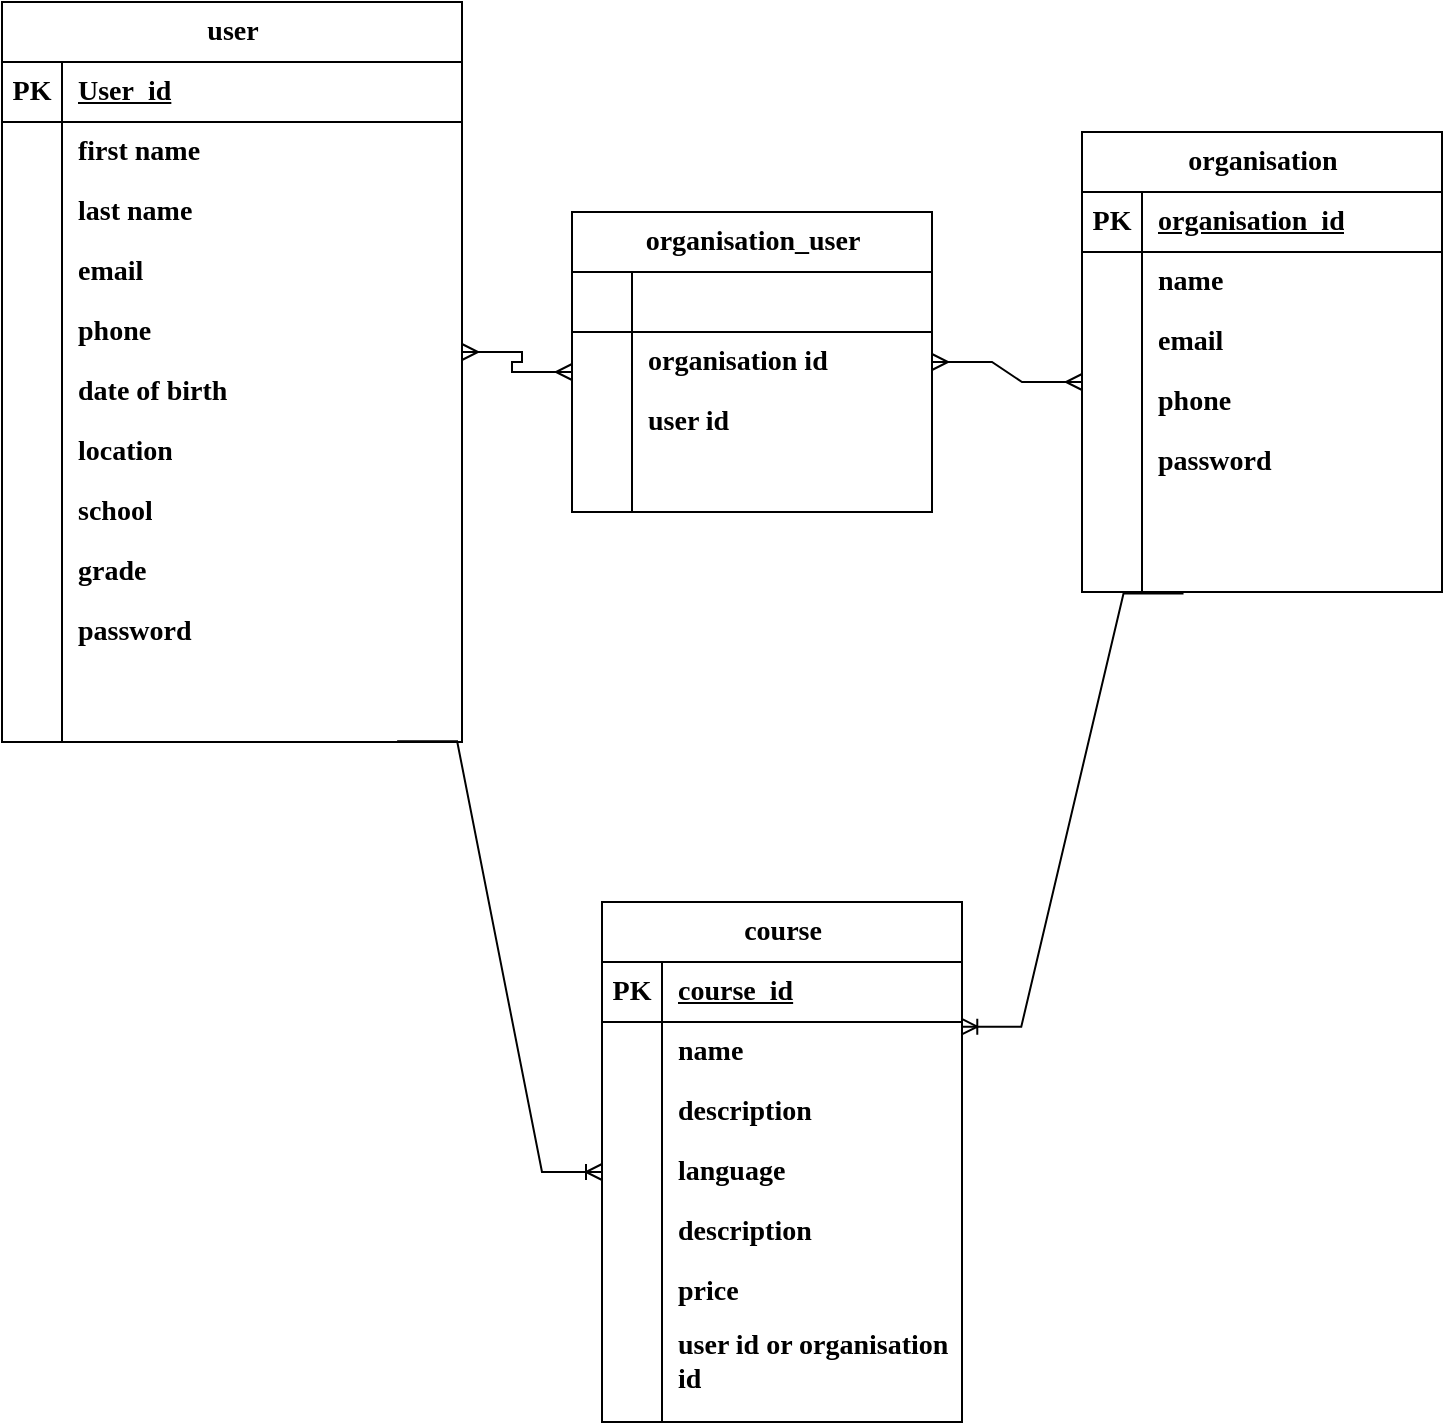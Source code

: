 <mxfile version="24.1.0" type="device">
  <diagram id="R2lEEEUBdFMjLlhIrx00" name="Page-1">
    <mxGraphModel dx="1345" dy="818" grid="1" gridSize="10" guides="1" tooltips="1" connect="1" arrows="1" fold="1" page="1" pageScale="1" pageWidth="850" pageHeight="1100" math="0" shadow="0" extFonts="Permanent Marker^https://fonts.googleapis.com/css?family=Permanent+Marker">
      <root>
        <mxCell id="0" />
        <mxCell id="1" parent="0" />
        <mxCell id="Fb-shbF1qvet5zBBJjRl-1" value="user" style="shape=table;startSize=30;container=1;collapsible=1;childLayout=tableLayout;fixedRows=1;rowLines=0;fontStyle=1;align=center;resizeLast=1;html=1;fontFamily=Tahoma;fontSize=14;" vertex="1" parent="1">
          <mxGeometry x="50" y="60" width="230" height="370" as="geometry" />
        </mxCell>
        <mxCell id="Fb-shbF1qvet5zBBJjRl-2" value="" style="shape=tableRow;horizontal=0;startSize=0;swimlaneHead=0;swimlaneBody=0;fillColor=none;collapsible=0;dropTarget=0;points=[[0,0.5],[1,0.5]];portConstraint=eastwest;top=0;left=0;right=0;bottom=1;fontStyle=1;fontFamily=Tahoma;fontSize=14;" vertex="1" parent="Fb-shbF1qvet5zBBJjRl-1">
          <mxGeometry y="30" width="230" height="30" as="geometry" />
        </mxCell>
        <mxCell id="Fb-shbF1qvet5zBBJjRl-3" value="PK" style="shape=partialRectangle;connectable=0;fillColor=none;top=0;left=0;bottom=0;right=0;fontStyle=1;overflow=hidden;whiteSpace=wrap;html=1;fontFamily=Tahoma;fontSize=14;" vertex="1" parent="Fb-shbF1qvet5zBBJjRl-2">
          <mxGeometry width="30" height="30" as="geometry">
            <mxRectangle width="30" height="30" as="alternateBounds" />
          </mxGeometry>
        </mxCell>
        <mxCell id="Fb-shbF1qvet5zBBJjRl-4" value="User_id" style="shape=partialRectangle;connectable=0;fillColor=none;top=0;left=0;bottom=0;right=0;align=left;spacingLeft=6;fontStyle=5;overflow=hidden;whiteSpace=wrap;html=1;fontFamily=Tahoma;fontSize=14;" vertex="1" parent="Fb-shbF1qvet5zBBJjRl-2">
          <mxGeometry x="30" width="200" height="30" as="geometry">
            <mxRectangle width="200" height="30" as="alternateBounds" />
          </mxGeometry>
        </mxCell>
        <mxCell id="Fb-shbF1qvet5zBBJjRl-5" value="" style="shape=tableRow;horizontal=0;startSize=0;swimlaneHead=0;swimlaneBody=0;fillColor=none;collapsible=0;dropTarget=0;points=[[0,0.5],[1,0.5]];portConstraint=eastwest;top=0;left=0;right=0;bottom=0;fontStyle=1;fontFamily=Tahoma;fontSize=14;" vertex="1" parent="Fb-shbF1qvet5zBBJjRl-1">
          <mxGeometry y="60" width="230" height="30" as="geometry" />
        </mxCell>
        <mxCell id="Fb-shbF1qvet5zBBJjRl-6" value="" style="shape=partialRectangle;connectable=0;fillColor=none;top=0;left=0;bottom=0;right=0;editable=1;overflow=hidden;whiteSpace=wrap;html=1;fontStyle=1;fontFamily=Tahoma;fontSize=14;" vertex="1" parent="Fb-shbF1qvet5zBBJjRl-5">
          <mxGeometry width="30" height="30" as="geometry">
            <mxRectangle width="30" height="30" as="alternateBounds" />
          </mxGeometry>
        </mxCell>
        <mxCell id="Fb-shbF1qvet5zBBJjRl-7" value="first name" style="shape=partialRectangle;connectable=0;fillColor=none;top=0;left=0;bottom=0;right=0;align=left;spacingLeft=6;overflow=hidden;whiteSpace=wrap;html=1;fontStyle=1;fontFamily=Tahoma;fontSize=14;" vertex="1" parent="Fb-shbF1qvet5zBBJjRl-5">
          <mxGeometry x="30" width="200" height="30" as="geometry">
            <mxRectangle width="200" height="30" as="alternateBounds" />
          </mxGeometry>
        </mxCell>
        <mxCell id="Fb-shbF1qvet5zBBJjRl-8" value="" style="shape=tableRow;horizontal=0;startSize=0;swimlaneHead=0;swimlaneBody=0;fillColor=none;collapsible=0;dropTarget=0;points=[[0,0.5],[1,0.5]];portConstraint=eastwest;top=0;left=0;right=0;bottom=0;fontStyle=1;fontFamily=Tahoma;fontSize=14;" vertex="1" parent="Fb-shbF1qvet5zBBJjRl-1">
          <mxGeometry y="90" width="230" height="30" as="geometry" />
        </mxCell>
        <mxCell id="Fb-shbF1qvet5zBBJjRl-9" value="" style="shape=partialRectangle;connectable=0;fillColor=none;top=0;left=0;bottom=0;right=0;editable=1;overflow=hidden;whiteSpace=wrap;html=1;fontStyle=1;fontFamily=Tahoma;fontSize=14;" vertex="1" parent="Fb-shbF1qvet5zBBJjRl-8">
          <mxGeometry width="30" height="30" as="geometry">
            <mxRectangle width="30" height="30" as="alternateBounds" />
          </mxGeometry>
        </mxCell>
        <mxCell id="Fb-shbF1qvet5zBBJjRl-10" value="last name" style="shape=partialRectangle;connectable=0;fillColor=none;top=0;left=0;bottom=0;right=0;align=left;spacingLeft=6;overflow=hidden;whiteSpace=wrap;html=1;fontStyle=1;fontFamily=Tahoma;fontSize=14;" vertex="1" parent="Fb-shbF1qvet5zBBJjRl-8">
          <mxGeometry x="30" width="200" height="30" as="geometry">
            <mxRectangle width="200" height="30" as="alternateBounds" />
          </mxGeometry>
        </mxCell>
        <mxCell id="Fb-shbF1qvet5zBBJjRl-11" value="" style="shape=tableRow;horizontal=0;startSize=0;swimlaneHead=0;swimlaneBody=0;fillColor=none;collapsible=0;dropTarget=0;points=[[0,0.5],[1,0.5]];portConstraint=eastwest;top=0;left=0;right=0;bottom=0;fontStyle=1;fontFamily=Tahoma;fontSize=14;" vertex="1" parent="Fb-shbF1qvet5zBBJjRl-1">
          <mxGeometry y="120" width="230" height="30" as="geometry" />
        </mxCell>
        <mxCell id="Fb-shbF1qvet5zBBJjRl-12" value="" style="shape=partialRectangle;connectable=0;fillColor=none;top=0;left=0;bottom=0;right=0;editable=1;overflow=hidden;whiteSpace=wrap;html=1;fontStyle=1;fontFamily=Tahoma;fontSize=14;" vertex="1" parent="Fb-shbF1qvet5zBBJjRl-11">
          <mxGeometry width="30" height="30" as="geometry">
            <mxRectangle width="30" height="30" as="alternateBounds" />
          </mxGeometry>
        </mxCell>
        <mxCell id="Fb-shbF1qvet5zBBJjRl-13" value="email" style="shape=partialRectangle;connectable=0;fillColor=none;top=0;left=0;bottom=0;right=0;align=left;spacingLeft=6;overflow=hidden;whiteSpace=wrap;html=1;fontStyle=1;fontFamily=Tahoma;fontSize=14;" vertex="1" parent="Fb-shbF1qvet5zBBJjRl-11">
          <mxGeometry x="30" width="200" height="30" as="geometry">
            <mxRectangle width="200" height="30" as="alternateBounds" />
          </mxGeometry>
        </mxCell>
        <mxCell id="Fb-shbF1qvet5zBBJjRl-14" value="" style="shape=tableRow;horizontal=0;startSize=0;swimlaneHead=0;swimlaneBody=0;fillColor=none;collapsible=0;dropTarget=0;points=[[0,0.5],[1,0.5]];portConstraint=eastwest;top=0;left=0;right=0;bottom=0;fontStyle=1;fontFamily=Tahoma;fontSize=14;" vertex="1" parent="Fb-shbF1qvet5zBBJjRl-1">
          <mxGeometry y="150" width="230" height="30" as="geometry" />
        </mxCell>
        <mxCell id="Fb-shbF1qvet5zBBJjRl-15" value="" style="shape=partialRectangle;connectable=0;fillColor=none;top=0;left=0;bottom=0;right=0;editable=1;overflow=hidden;whiteSpace=wrap;html=1;fontStyle=1;fontFamily=Tahoma;fontSize=14;" vertex="1" parent="Fb-shbF1qvet5zBBJjRl-14">
          <mxGeometry width="30" height="30" as="geometry">
            <mxRectangle width="30" height="30" as="alternateBounds" />
          </mxGeometry>
        </mxCell>
        <mxCell id="Fb-shbF1qvet5zBBJjRl-16" value="phone" style="shape=partialRectangle;connectable=0;fillColor=none;top=0;left=0;bottom=0;right=0;align=left;spacingLeft=6;overflow=hidden;whiteSpace=wrap;html=1;fontStyle=1;fontFamily=Tahoma;fontSize=14;" vertex="1" parent="Fb-shbF1qvet5zBBJjRl-14">
          <mxGeometry x="30" width="200" height="30" as="geometry">
            <mxRectangle width="200" height="30" as="alternateBounds" />
          </mxGeometry>
        </mxCell>
        <mxCell id="Fb-shbF1qvet5zBBJjRl-17" value="" style="shape=tableRow;horizontal=0;startSize=0;swimlaneHead=0;swimlaneBody=0;fillColor=none;collapsible=0;dropTarget=0;points=[[0,0.5],[1,0.5]];portConstraint=eastwest;top=0;left=0;right=0;bottom=0;fontStyle=1;fontFamily=Tahoma;fontSize=14;" vertex="1" parent="Fb-shbF1qvet5zBBJjRl-1">
          <mxGeometry y="180" width="230" height="30" as="geometry" />
        </mxCell>
        <mxCell id="Fb-shbF1qvet5zBBJjRl-18" value="" style="shape=partialRectangle;connectable=0;fillColor=none;top=0;left=0;bottom=0;right=0;editable=1;overflow=hidden;whiteSpace=wrap;html=1;fontStyle=1;fontFamily=Tahoma;fontSize=14;" vertex="1" parent="Fb-shbF1qvet5zBBJjRl-17">
          <mxGeometry width="30" height="30" as="geometry">
            <mxRectangle width="30" height="30" as="alternateBounds" />
          </mxGeometry>
        </mxCell>
        <mxCell id="Fb-shbF1qvet5zBBJjRl-19" value="date of birth" style="shape=partialRectangle;connectable=0;fillColor=none;top=0;left=0;bottom=0;right=0;align=left;spacingLeft=6;overflow=hidden;whiteSpace=wrap;html=1;fontStyle=1;fontFamily=Tahoma;fontSize=14;" vertex="1" parent="Fb-shbF1qvet5zBBJjRl-17">
          <mxGeometry x="30" width="200" height="30" as="geometry">
            <mxRectangle width="200" height="30" as="alternateBounds" />
          </mxGeometry>
        </mxCell>
        <mxCell id="Fb-shbF1qvet5zBBJjRl-20" value="" style="shape=tableRow;horizontal=0;startSize=0;swimlaneHead=0;swimlaneBody=0;fillColor=none;collapsible=0;dropTarget=0;points=[[0,0.5],[1,0.5]];portConstraint=eastwest;top=0;left=0;right=0;bottom=0;fontStyle=1;fontFamily=Tahoma;fontSize=14;" vertex="1" parent="Fb-shbF1qvet5zBBJjRl-1">
          <mxGeometry y="210" width="230" height="30" as="geometry" />
        </mxCell>
        <mxCell id="Fb-shbF1qvet5zBBJjRl-21" value="" style="shape=partialRectangle;connectable=0;fillColor=none;top=0;left=0;bottom=0;right=0;editable=1;overflow=hidden;whiteSpace=wrap;html=1;fontStyle=1;fontFamily=Tahoma;fontSize=14;" vertex="1" parent="Fb-shbF1qvet5zBBJjRl-20">
          <mxGeometry width="30" height="30" as="geometry">
            <mxRectangle width="30" height="30" as="alternateBounds" />
          </mxGeometry>
        </mxCell>
        <mxCell id="Fb-shbF1qvet5zBBJjRl-22" value="location" style="shape=partialRectangle;connectable=0;fillColor=none;top=0;left=0;bottom=0;right=0;align=left;spacingLeft=6;overflow=hidden;whiteSpace=wrap;html=1;fontStyle=1;fontFamily=Tahoma;fontSize=14;" vertex="1" parent="Fb-shbF1qvet5zBBJjRl-20">
          <mxGeometry x="30" width="200" height="30" as="geometry">
            <mxRectangle width="200" height="30" as="alternateBounds" />
          </mxGeometry>
        </mxCell>
        <mxCell id="Fb-shbF1qvet5zBBJjRl-23" value="" style="shape=tableRow;horizontal=0;startSize=0;swimlaneHead=0;swimlaneBody=0;fillColor=none;collapsible=0;dropTarget=0;points=[[0,0.5],[1,0.5]];portConstraint=eastwest;top=0;left=0;right=0;bottom=1;fontStyle=1;fontFamily=Tahoma;fontSize=14;" vertex="1" parent="Fb-shbF1qvet5zBBJjRl-1">
          <mxGeometry y="240" width="230" height="130" as="geometry" />
        </mxCell>
        <mxCell id="Fb-shbF1qvet5zBBJjRl-24" value="" style="shape=partialRectangle;connectable=0;fillColor=none;top=0;left=0;bottom=0;right=0;fontStyle=1;overflow=hidden;whiteSpace=wrap;html=1;fontFamily=Tahoma;fontSize=14;" vertex="1" parent="Fb-shbF1qvet5zBBJjRl-23">
          <mxGeometry width="30" height="130" as="geometry">
            <mxRectangle width="30" height="130" as="alternateBounds" />
          </mxGeometry>
        </mxCell>
        <mxCell id="Fb-shbF1qvet5zBBJjRl-25" value="" style="shape=partialRectangle;connectable=0;fillColor=none;top=0;left=0;bottom=0;right=0;align=left;spacingLeft=6;fontStyle=5;overflow=hidden;whiteSpace=wrap;html=1;fontFamily=Tahoma;fontSize=14;" vertex="1" parent="Fb-shbF1qvet5zBBJjRl-23">
          <mxGeometry x="30" width="200" height="130" as="geometry">
            <mxRectangle width="200" height="130" as="alternateBounds" />
          </mxGeometry>
        </mxCell>
        <mxCell id="Fb-shbF1qvet5zBBJjRl-74" value="" style="shape=tableRow;horizontal=0;startSize=0;swimlaneHead=0;swimlaneBody=0;fillColor=none;collapsible=0;dropTarget=0;points=[[0,0.5],[1,0.5]];portConstraint=eastwest;top=0;left=0;right=0;bottom=0;fontStyle=1;fontFamily=Tahoma;fontSize=14;" vertex="1" parent="1">
          <mxGeometry x="60" y="280" width="230" height="30" as="geometry" />
        </mxCell>
        <mxCell id="Fb-shbF1qvet5zBBJjRl-75" value="" style="shape=partialRectangle;connectable=0;fillColor=none;top=0;left=0;bottom=0;right=0;editable=1;overflow=hidden;whiteSpace=wrap;html=1;fontStyle=1;fontFamily=Tahoma;fontSize=14;" vertex="1" parent="Fb-shbF1qvet5zBBJjRl-74">
          <mxGeometry width="30" height="30" as="geometry">
            <mxRectangle width="30" height="30" as="alternateBounds" />
          </mxGeometry>
        </mxCell>
        <mxCell id="Fb-shbF1qvet5zBBJjRl-77" value="" style="shape=tableRow;horizontal=0;startSize=0;swimlaneHead=0;swimlaneBody=0;fillColor=none;collapsible=0;dropTarget=0;points=[[0,0.5],[1,0.5]];portConstraint=eastwest;top=0;left=0;right=0;bottom=0;fontStyle=1;fontFamily=Tahoma;fontSize=14;" vertex="1" parent="1">
          <mxGeometry x="70" y="290" width="230" height="30" as="geometry" />
        </mxCell>
        <mxCell id="Fb-shbF1qvet5zBBJjRl-78" value="" style="shape=partialRectangle;connectable=0;fillColor=none;top=0;left=0;bottom=0;right=0;editable=1;overflow=hidden;whiteSpace=wrap;html=1;fontStyle=1;fontFamily=Tahoma;fontSize=14;" vertex="1" parent="Fb-shbF1qvet5zBBJjRl-77">
          <mxGeometry width="30" height="30" as="geometry">
            <mxRectangle width="30" height="30" as="alternateBounds" />
          </mxGeometry>
        </mxCell>
        <mxCell id="Fb-shbF1qvet5zBBJjRl-80" value="" style="shape=tableRow;horizontal=0;startSize=0;swimlaneHead=0;swimlaneBody=0;fillColor=none;collapsible=0;dropTarget=0;points=[[0,0.5],[1,0.5]];portConstraint=eastwest;top=0;left=0;right=0;bottom=0;fontStyle=1;fontFamily=Tahoma;fontSize=14;" vertex="1" parent="1">
          <mxGeometry x="50" y="350" width="230" height="30" as="geometry" />
        </mxCell>
        <mxCell id="Fb-shbF1qvet5zBBJjRl-81" value="" style="shape=partialRectangle;connectable=0;fillColor=none;top=0;left=0;bottom=0;right=0;editable=1;overflow=hidden;whiteSpace=wrap;html=1;fontStyle=1;fontFamily=Tahoma;fontSize=14;" vertex="1" parent="Fb-shbF1qvet5zBBJjRl-80">
          <mxGeometry width="30" height="30" as="geometry">
            <mxRectangle width="30" height="30" as="alternateBounds" />
          </mxGeometry>
        </mxCell>
        <mxCell id="Fb-shbF1qvet5zBBJjRl-79" value="grade" style="shape=partialRectangle;connectable=0;fillColor=none;top=0;left=0;bottom=0;right=0;align=left;spacingLeft=6;overflow=hidden;whiteSpace=wrap;html=1;fontStyle=1;fontFamily=Tahoma;fontSize=14;" vertex="1" parent="1">
          <mxGeometry x="80" y="330" width="200" height="30" as="geometry">
            <mxRectangle width="200" height="30" as="alternateBounds" />
          </mxGeometry>
        </mxCell>
        <mxCell id="Fb-shbF1qvet5zBBJjRl-76" value="school" style="shape=partialRectangle;connectable=0;fillColor=none;top=0;left=0;bottom=0;right=0;align=left;spacingLeft=6;overflow=hidden;whiteSpace=wrap;html=1;fontStyle=1;fontFamily=Tahoma;fontSize=14;" vertex="1" parent="1">
          <mxGeometry x="80" y="300" width="200" height="30" as="geometry">
            <mxRectangle width="200" height="30" as="alternateBounds" />
          </mxGeometry>
        </mxCell>
        <mxCell id="Fb-shbF1qvet5zBBJjRl-82" value="password" style="shape=partialRectangle;connectable=0;fillColor=none;top=0;left=0;bottom=0;right=0;align=left;spacingLeft=6;overflow=hidden;whiteSpace=wrap;html=1;fontStyle=1;fontFamily=Tahoma;fontSize=14;" vertex="1" parent="1">
          <mxGeometry x="80" y="360" width="200" height="30" as="geometry">
            <mxRectangle width="200" height="30" as="alternateBounds" />
          </mxGeometry>
        </mxCell>
        <mxCell id="Fb-shbF1qvet5zBBJjRl-84" value="organisation" style="shape=table;startSize=30;container=1;collapsible=1;childLayout=tableLayout;fixedRows=1;rowLines=0;fontStyle=1;align=center;resizeLast=1;html=1;fontFamily=Tahoma;fontSize=14;" vertex="1" parent="1">
          <mxGeometry x="590" y="125" width="180" height="230" as="geometry" />
        </mxCell>
        <mxCell id="Fb-shbF1qvet5zBBJjRl-85" value="" style="shape=tableRow;horizontal=0;startSize=0;swimlaneHead=0;swimlaneBody=0;fillColor=none;collapsible=0;dropTarget=0;points=[[0,0.5],[1,0.5]];portConstraint=eastwest;top=0;left=0;right=0;bottom=1;fontStyle=1;fontFamily=Tahoma;fontSize=14;" vertex="1" parent="Fb-shbF1qvet5zBBJjRl-84">
          <mxGeometry y="30" width="180" height="30" as="geometry" />
        </mxCell>
        <mxCell id="Fb-shbF1qvet5zBBJjRl-86" value="PK" style="shape=partialRectangle;connectable=0;fillColor=none;top=0;left=0;bottom=0;right=0;fontStyle=1;overflow=hidden;whiteSpace=wrap;html=1;fontFamily=Tahoma;fontSize=14;" vertex="1" parent="Fb-shbF1qvet5zBBJjRl-85">
          <mxGeometry width="30" height="30" as="geometry">
            <mxRectangle width="30" height="30" as="alternateBounds" />
          </mxGeometry>
        </mxCell>
        <mxCell id="Fb-shbF1qvet5zBBJjRl-87" value="organisation_id" style="shape=partialRectangle;connectable=0;fillColor=none;top=0;left=0;bottom=0;right=0;align=left;spacingLeft=6;fontStyle=5;overflow=hidden;whiteSpace=wrap;html=1;fontFamily=Tahoma;fontSize=14;" vertex="1" parent="Fb-shbF1qvet5zBBJjRl-85">
          <mxGeometry x="30" width="150" height="30" as="geometry">
            <mxRectangle width="150" height="30" as="alternateBounds" />
          </mxGeometry>
        </mxCell>
        <mxCell id="Fb-shbF1qvet5zBBJjRl-88" value="" style="shape=tableRow;horizontal=0;startSize=0;swimlaneHead=0;swimlaneBody=0;fillColor=none;collapsible=0;dropTarget=0;points=[[0,0.5],[1,0.5]];portConstraint=eastwest;top=0;left=0;right=0;bottom=0;fontStyle=1;fontFamily=Tahoma;fontSize=14;" vertex="1" parent="Fb-shbF1qvet5zBBJjRl-84">
          <mxGeometry y="60" width="180" height="30" as="geometry" />
        </mxCell>
        <mxCell id="Fb-shbF1qvet5zBBJjRl-89" value="" style="shape=partialRectangle;connectable=0;fillColor=none;top=0;left=0;bottom=0;right=0;editable=1;overflow=hidden;whiteSpace=wrap;html=1;fontStyle=1;fontFamily=Tahoma;fontSize=14;" vertex="1" parent="Fb-shbF1qvet5zBBJjRl-88">
          <mxGeometry width="30" height="30" as="geometry">
            <mxRectangle width="30" height="30" as="alternateBounds" />
          </mxGeometry>
        </mxCell>
        <mxCell id="Fb-shbF1qvet5zBBJjRl-90" value="name" style="shape=partialRectangle;connectable=0;fillColor=none;top=0;left=0;bottom=0;right=0;align=left;spacingLeft=6;overflow=hidden;whiteSpace=wrap;html=1;fontStyle=1;fontFamily=Tahoma;fontSize=14;" vertex="1" parent="Fb-shbF1qvet5zBBJjRl-88">
          <mxGeometry x="30" width="150" height="30" as="geometry">
            <mxRectangle width="150" height="30" as="alternateBounds" />
          </mxGeometry>
        </mxCell>
        <mxCell id="Fb-shbF1qvet5zBBJjRl-91" value="" style="shape=tableRow;horizontal=0;startSize=0;swimlaneHead=0;swimlaneBody=0;fillColor=none;collapsible=0;dropTarget=0;points=[[0,0.5],[1,0.5]];portConstraint=eastwest;top=0;left=0;right=0;bottom=0;fontStyle=1;fontFamily=Tahoma;fontSize=14;" vertex="1" parent="Fb-shbF1qvet5zBBJjRl-84">
          <mxGeometry y="90" width="180" height="30" as="geometry" />
        </mxCell>
        <mxCell id="Fb-shbF1qvet5zBBJjRl-92" value="" style="shape=partialRectangle;connectable=0;fillColor=none;top=0;left=0;bottom=0;right=0;editable=1;overflow=hidden;whiteSpace=wrap;html=1;fontStyle=1;fontFamily=Tahoma;fontSize=14;" vertex="1" parent="Fb-shbF1qvet5zBBJjRl-91">
          <mxGeometry width="30" height="30" as="geometry">
            <mxRectangle width="30" height="30" as="alternateBounds" />
          </mxGeometry>
        </mxCell>
        <mxCell id="Fb-shbF1qvet5zBBJjRl-93" value="email" style="shape=partialRectangle;connectable=0;fillColor=none;top=0;left=0;bottom=0;right=0;align=left;spacingLeft=6;overflow=hidden;whiteSpace=wrap;html=1;fontStyle=1;fontFamily=Tahoma;fontSize=14;" vertex="1" parent="Fb-shbF1qvet5zBBJjRl-91">
          <mxGeometry x="30" width="150" height="30" as="geometry">
            <mxRectangle width="150" height="30" as="alternateBounds" />
          </mxGeometry>
        </mxCell>
        <mxCell id="Fb-shbF1qvet5zBBJjRl-94" value="" style="shape=tableRow;horizontal=0;startSize=0;swimlaneHead=0;swimlaneBody=0;fillColor=none;collapsible=0;dropTarget=0;points=[[0,0.5],[1,0.5]];portConstraint=eastwest;top=0;left=0;right=0;bottom=0;fontStyle=1;fontFamily=Tahoma;fontSize=14;" vertex="1" parent="Fb-shbF1qvet5zBBJjRl-84">
          <mxGeometry y="120" width="180" height="30" as="geometry" />
        </mxCell>
        <mxCell id="Fb-shbF1qvet5zBBJjRl-95" value="" style="shape=partialRectangle;connectable=0;fillColor=none;top=0;left=0;bottom=0;right=0;editable=1;overflow=hidden;whiteSpace=wrap;html=1;fontStyle=1;fontFamily=Tahoma;fontSize=14;" vertex="1" parent="Fb-shbF1qvet5zBBJjRl-94">
          <mxGeometry width="30" height="30" as="geometry">
            <mxRectangle width="30" height="30" as="alternateBounds" />
          </mxGeometry>
        </mxCell>
        <mxCell id="Fb-shbF1qvet5zBBJjRl-96" value="phone" style="shape=partialRectangle;connectable=0;fillColor=none;top=0;left=0;bottom=0;right=0;align=left;spacingLeft=6;overflow=hidden;whiteSpace=wrap;html=1;fontStyle=1;fontFamily=Tahoma;fontSize=14;" vertex="1" parent="Fb-shbF1qvet5zBBJjRl-94">
          <mxGeometry x="30" width="150" height="30" as="geometry">
            <mxRectangle width="150" height="30" as="alternateBounds" />
          </mxGeometry>
        </mxCell>
        <mxCell id="Fb-shbF1qvet5zBBJjRl-100" value="" style="shape=tableRow;horizontal=0;startSize=0;swimlaneHead=0;swimlaneBody=0;fillColor=none;collapsible=0;dropTarget=0;points=[[0,0.5],[1,0.5]];portConstraint=eastwest;top=0;left=0;right=0;bottom=0;fontStyle=1;fontFamily=Tahoma;fontSize=14;" vertex="1" parent="Fb-shbF1qvet5zBBJjRl-84">
          <mxGeometry y="150" width="180" height="30" as="geometry" />
        </mxCell>
        <mxCell id="Fb-shbF1qvet5zBBJjRl-101" value="" style="shape=partialRectangle;connectable=0;fillColor=none;top=0;left=0;bottom=0;right=0;editable=1;overflow=hidden;whiteSpace=wrap;html=1;fontStyle=1;fontFamily=Tahoma;fontSize=14;" vertex="1" parent="Fb-shbF1qvet5zBBJjRl-100">
          <mxGeometry width="30" height="30" as="geometry">
            <mxRectangle width="30" height="30" as="alternateBounds" />
          </mxGeometry>
        </mxCell>
        <mxCell id="Fb-shbF1qvet5zBBJjRl-102" value="password" style="shape=partialRectangle;connectable=0;fillColor=none;top=0;left=0;bottom=0;right=0;align=left;spacingLeft=6;overflow=hidden;whiteSpace=wrap;html=1;fontStyle=1;fontFamily=Tahoma;fontSize=14;" vertex="1" parent="Fb-shbF1qvet5zBBJjRl-100">
          <mxGeometry x="30" width="150" height="30" as="geometry">
            <mxRectangle width="150" height="30" as="alternateBounds" />
          </mxGeometry>
        </mxCell>
        <mxCell id="Fb-shbF1qvet5zBBJjRl-103" value="" style="shape=tableRow;horizontal=0;startSize=0;swimlaneHead=0;swimlaneBody=0;fillColor=none;collapsible=0;dropTarget=0;points=[[0,0.5],[1,0.5]];portConstraint=eastwest;top=0;left=0;right=0;bottom=0;fontStyle=1;fontFamily=Tahoma;fontSize=14;" vertex="1" parent="Fb-shbF1qvet5zBBJjRl-84">
          <mxGeometry y="180" width="180" height="30" as="geometry" />
        </mxCell>
        <mxCell id="Fb-shbF1qvet5zBBJjRl-104" value="" style="shape=partialRectangle;connectable=0;fillColor=none;top=0;left=0;bottom=0;right=0;editable=1;overflow=hidden;whiteSpace=wrap;html=1;fontStyle=1;fontFamily=Tahoma;fontSize=14;" vertex="1" parent="Fb-shbF1qvet5zBBJjRl-103">
          <mxGeometry width="30" height="30" as="geometry">
            <mxRectangle width="30" height="30" as="alternateBounds" />
          </mxGeometry>
        </mxCell>
        <mxCell id="Fb-shbF1qvet5zBBJjRl-105" value="" style="shape=partialRectangle;connectable=0;fillColor=none;top=0;left=0;bottom=0;right=0;align=left;spacingLeft=6;overflow=hidden;whiteSpace=wrap;html=1;fontStyle=1;fontFamily=Tahoma;fontSize=14;" vertex="1" parent="Fb-shbF1qvet5zBBJjRl-103">
          <mxGeometry x="30" width="150" height="30" as="geometry">
            <mxRectangle width="150" height="30" as="alternateBounds" />
          </mxGeometry>
        </mxCell>
        <mxCell id="Fb-shbF1qvet5zBBJjRl-97" value="" style="shape=tableRow;horizontal=0;startSize=0;swimlaneHead=0;swimlaneBody=0;fillColor=none;collapsible=0;dropTarget=0;points=[[0,0.5],[1,0.5]];portConstraint=eastwest;top=0;left=0;right=0;bottom=0;fontStyle=1;fontFamily=Tahoma;fontSize=14;" vertex="1" parent="Fb-shbF1qvet5zBBJjRl-84">
          <mxGeometry y="210" width="180" height="20" as="geometry" />
        </mxCell>
        <mxCell id="Fb-shbF1qvet5zBBJjRl-98" value="" style="shape=partialRectangle;connectable=0;fillColor=none;top=0;left=0;bottom=0;right=0;editable=1;overflow=hidden;whiteSpace=wrap;html=1;fontStyle=1;fontFamily=Tahoma;fontSize=14;" vertex="1" parent="Fb-shbF1qvet5zBBJjRl-97">
          <mxGeometry width="30" height="20" as="geometry">
            <mxRectangle width="30" height="20" as="alternateBounds" />
          </mxGeometry>
        </mxCell>
        <mxCell id="Fb-shbF1qvet5zBBJjRl-99" value="" style="shape=partialRectangle;connectable=0;fillColor=none;top=0;left=0;bottom=0;right=0;align=left;spacingLeft=6;overflow=hidden;whiteSpace=wrap;html=1;fontStyle=1;fontFamily=Tahoma;fontSize=14;" vertex="1" parent="Fb-shbF1qvet5zBBJjRl-97">
          <mxGeometry x="30" width="150" height="20" as="geometry">
            <mxRectangle width="150" height="20" as="alternateBounds" />
          </mxGeometry>
        </mxCell>
        <mxCell id="Fb-shbF1qvet5zBBJjRl-109" value="course" style="shape=table;startSize=30;container=1;collapsible=1;childLayout=tableLayout;fixedRows=1;rowLines=0;fontStyle=1;align=center;resizeLast=1;html=1;fontFamily=Tahoma;fontSize=14;" vertex="1" parent="1">
          <mxGeometry x="350" y="510" width="180" height="260" as="geometry" />
        </mxCell>
        <mxCell id="Fb-shbF1qvet5zBBJjRl-110" value="" style="shape=tableRow;horizontal=0;startSize=0;swimlaneHead=0;swimlaneBody=0;fillColor=none;collapsible=0;dropTarget=0;points=[[0,0.5],[1,0.5]];portConstraint=eastwest;top=0;left=0;right=0;bottom=1;fontStyle=1;fontFamily=Tahoma;fontSize=14;" vertex="1" parent="Fb-shbF1qvet5zBBJjRl-109">
          <mxGeometry y="30" width="180" height="30" as="geometry" />
        </mxCell>
        <mxCell id="Fb-shbF1qvet5zBBJjRl-111" value="PK" style="shape=partialRectangle;connectable=0;fillColor=none;top=0;left=0;bottom=0;right=0;fontStyle=1;overflow=hidden;whiteSpace=wrap;html=1;fontFamily=Tahoma;fontSize=14;" vertex="1" parent="Fb-shbF1qvet5zBBJjRl-110">
          <mxGeometry width="30" height="30" as="geometry">
            <mxRectangle width="30" height="30" as="alternateBounds" />
          </mxGeometry>
        </mxCell>
        <mxCell id="Fb-shbF1qvet5zBBJjRl-112" value="course_id" style="shape=partialRectangle;connectable=0;fillColor=none;top=0;left=0;bottom=0;right=0;align=left;spacingLeft=6;fontStyle=5;overflow=hidden;whiteSpace=wrap;html=1;fontFamily=Tahoma;fontSize=14;" vertex="1" parent="Fb-shbF1qvet5zBBJjRl-110">
          <mxGeometry x="30" width="150" height="30" as="geometry">
            <mxRectangle width="150" height="30" as="alternateBounds" />
          </mxGeometry>
        </mxCell>
        <mxCell id="Fb-shbF1qvet5zBBJjRl-113" value="" style="shape=tableRow;horizontal=0;startSize=0;swimlaneHead=0;swimlaneBody=0;fillColor=none;collapsible=0;dropTarget=0;points=[[0,0.5],[1,0.5]];portConstraint=eastwest;top=0;left=0;right=0;bottom=0;fontStyle=1;fontFamily=Tahoma;fontSize=14;" vertex="1" parent="Fb-shbF1qvet5zBBJjRl-109">
          <mxGeometry y="60" width="180" height="30" as="geometry" />
        </mxCell>
        <mxCell id="Fb-shbF1qvet5zBBJjRl-114" value="" style="shape=partialRectangle;connectable=0;fillColor=none;top=0;left=0;bottom=0;right=0;editable=1;overflow=hidden;whiteSpace=wrap;html=1;fontStyle=1;fontFamily=Tahoma;fontSize=14;" vertex="1" parent="Fb-shbF1qvet5zBBJjRl-113">
          <mxGeometry width="30" height="30" as="geometry">
            <mxRectangle width="30" height="30" as="alternateBounds" />
          </mxGeometry>
        </mxCell>
        <mxCell id="Fb-shbF1qvet5zBBJjRl-115" value="name" style="shape=partialRectangle;connectable=0;fillColor=none;top=0;left=0;bottom=0;right=0;align=left;spacingLeft=6;overflow=hidden;whiteSpace=wrap;html=1;fontStyle=1;fontFamily=Tahoma;fontSize=14;" vertex="1" parent="Fb-shbF1qvet5zBBJjRl-113">
          <mxGeometry x="30" width="150" height="30" as="geometry">
            <mxRectangle width="150" height="30" as="alternateBounds" />
          </mxGeometry>
        </mxCell>
        <mxCell id="Fb-shbF1qvet5zBBJjRl-116" value="" style="shape=tableRow;horizontal=0;startSize=0;swimlaneHead=0;swimlaneBody=0;fillColor=none;collapsible=0;dropTarget=0;points=[[0,0.5],[1,0.5]];portConstraint=eastwest;top=0;left=0;right=0;bottom=0;fontStyle=1;fontFamily=Tahoma;fontSize=14;" vertex="1" parent="Fb-shbF1qvet5zBBJjRl-109">
          <mxGeometry y="90" width="180" height="30" as="geometry" />
        </mxCell>
        <mxCell id="Fb-shbF1qvet5zBBJjRl-117" value="" style="shape=partialRectangle;connectable=0;fillColor=none;top=0;left=0;bottom=0;right=0;editable=1;overflow=hidden;whiteSpace=wrap;html=1;fontStyle=1;fontFamily=Tahoma;fontSize=14;" vertex="1" parent="Fb-shbF1qvet5zBBJjRl-116">
          <mxGeometry width="30" height="30" as="geometry">
            <mxRectangle width="30" height="30" as="alternateBounds" />
          </mxGeometry>
        </mxCell>
        <mxCell id="Fb-shbF1qvet5zBBJjRl-118" value="description" style="shape=partialRectangle;connectable=0;fillColor=none;top=0;left=0;bottom=0;right=0;align=left;spacingLeft=6;overflow=hidden;whiteSpace=wrap;html=1;fontStyle=1;fontFamily=Tahoma;fontSize=14;" vertex="1" parent="Fb-shbF1qvet5zBBJjRl-116">
          <mxGeometry x="30" width="150" height="30" as="geometry">
            <mxRectangle width="150" height="30" as="alternateBounds" />
          </mxGeometry>
        </mxCell>
        <mxCell id="Fb-shbF1qvet5zBBJjRl-119" value="" style="shape=tableRow;horizontal=0;startSize=0;swimlaneHead=0;swimlaneBody=0;fillColor=none;collapsible=0;dropTarget=0;points=[[0,0.5],[1,0.5]];portConstraint=eastwest;top=0;left=0;right=0;bottom=0;fontStyle=1;fontFamily=Tahoma;fontSize=14;" vertex="1" parent="Fb-shbF1qvet5zBBJjRl-109">
          <mxGeometry y="120" width="180" height="30" as="geometry" />
        </mxCell>
        <mxCell id="Fb-shbF1qvet5zBBJjRl-120" value="" style="shape=partialRectangle;connectable=0;fillColor=none;top=0;left=0;bottom=0;right=0;editable=1;overflow=hidden;whiteSpace=wrap;html=1;fontStyle=1;fontFamily=Tahoma;fontSize=14;" vertex="1" parent="Fb-shbF1qvet5zBBJjRl-119">
          <mxGeometry width="30" height="30" as="geometry">
            <mxRectangle width="30" height="30" as="alternateBounds" />
          </mxGeometry>
        </mxCell>
        <mxCell id="Fb-shbF1qvet5zBBJjRl-121" value="language" style="shape=partialRectangle;connectable=0;fillColor=none;top=0;left=0;bottom=0;right=0;align=left;spacingLeft=6;overflow=hidden;whiteSpace=wrap;html=1;fontStyle=1;fontFamily=Tahoma;fontSize=14;" vertex="1" parent="Fb-shbF1qvet5zBBJjRl-119">
          <mxGeometry x="30" width="150" height="30" as="geometry">
            <mxRectangle width="150" height="30" as="alternateBounds" />
          </mxGeometry>
        </mxCell>
        <mxCell id="Fb-shbF1qvet5zBBJjRl-125" value="" style="shape=tableRow;horizontal=0;startSize=0;swimlaneHead=0;swimlaneBody=0;fillColor=none;collapsible=0;dropTarget=0;points=[[0,0.5],[1,0.5]];portConstraint=eastwest;top=0;left=0;right=0;bottom=0;fontStyle=1;fontFamily=Tahoma;fontSize=14;" vertex="1" parent="Fb-shbF1qvet5zBBJjRl-109">
          <mxGeometry y="150" width="180" height="30" as="geometry" />
        </mxCell>
        <mxCell id="Fb-shbF1qvet5zBBJjRl-126" value="" style="shape=partialRectangle;connectable=0;fillColor=none;top=0;left=0;bottom=0;right=0;editable=1;overflow=hidden;whiteSpace=wrap;html=1;fontStyle=1;fontFamily=Tahoma;fontSize=14;" vertex="1" parent="Fb-shbF1qvet5zBBJjRl-125">
          <mxGeometry width="30" height="30" as="geometry">
            <mxRectangle width="30" height="30" as="alternateBounds" />
          </mxGeometry>
        </mxCell>
        <mxCell id="Fb-shbF1qvet5zBBJjRl-127" value="description" style="shape=partialRectangle;connectable=0;fillColor=none;top=0;left=0;bottom=0;right=0;align=left;spacingLeft=6;overflow=hidden;whiteSpace=wrap;html=1;fontStyle=1;fontFamily=Tahoma;fontSize=14;" vertex="1" parent="Fb-shbF1qvet5zBBJjRl-125">
          <mxGeometry x="30" width="150" height="30" as="geometry">
            <mxRectangle width="150" height="30" as="alternateBounds" />
          </mxGeometry>
        </mxCell>
        <mxCell id="Fb-shbF1qvet5zBBJjRl-128" value="" style="shape=tableRow;horizontal=0;startSize=0;swimlaneHead=0;swimlaneBody=0;fillColor=none;collapsible=0;dropTarget=0;points=[[0,0.5],[1,0.5]];portConstraint=eastwest;top=0;left=0;right=0;bottom=0;fontStyle=1;fontFamily=Tahoma;fontSize=14;" vertex="1" parent="Fb-shbF1qvet5zBBJjRl-109">
          <mxGeometry y="180" width="180" height="30" as="geometry" />
        </mxCell>
        <mxCell id="Fb-shbF1qvet5zBBJjRl-129" value="" style="shape=partialRectangle;connectable=0;fillColor=none;top=0;left=0;bottom=0;right=0;editable=1;overflow=hidden;whiteSpace=wrap;html=1;fontStyle=1;fontFamily=Tahoma;fontSize=14;" vertex="1" parent="Fb-shbF1qvet5zBBJjRl-128">
          <mxGeometry width="30" height="30" as="geometry">
            <mxRectangle width="30" height="30" as="alternateBounds" />
          </mxGeometry>
        </mxCell>
        <mxCell id="Fb-shbF1qvet5zBBJjRl-130" value="price" style="shape=partialRectangle;connectable=0;fillColor=none;top=0;left=0;bottom=0;right=0;align=left;spacingLeft=6;overflow=hidden;whiteSpace=wrap;html=1;fontStyle=1;fontFamily=Tahoma;fontSize=14;" vertex="1" parent="Fb-shbF1qvet5zBBJjRl-128">
          <mxGeometry x="30" width="150" height="30" as="geometry">
            <mxRectangle width="150" height="30" as="alternateBounds" />
          </mxGeometry>
        </mxCell>
        <mxCell id="Fb-shbF1qvet5zBBJjRl-131" value="" style="shape=tableRow;horizontal=0;startSize=0;swimlaneHead=0;swimlaneBody=0;fillColor=none;collapsible=0;dropTarget=0;points=[[0,0.5],[1,0.5]];portConstraint=eastwest;top=0;left=0;right=0;bottom=1;fontStyle=1;fontFamily=Tahoma;fontSize=14;" vertex="1" parent="Fb-shbF1qvet5zBBJjRl-109">
          <mxGeometry y="210" width="180" height="50" as="geometry" />
        </mxCell>
        <mxCell id="Fb-shbF1qvet5zBBJjRl-132" value="" style="shape=partialRectangle;connectable=0;fillColor=none;top=0;left=0;bottom=0;right=0;fontStyle=1;overflow=hidden;whiteSpace=wrap;html=1;fontFamily=Tahoma;fontSize=14;" vertex="1" parent="Fb-shbF1qvet5zBBJjRl-131">
          <mxGeometry width="30" height="50" as="geometry">
            <mxRectangle width="30" height="50" as="alternateBounds" />
          </mxGeometry>
        </mxCell>
        <mxCell id="Fb-shbF1qvet5zBBJjRl-133" value="" style="shape=partialRectangle;connectable=0;fillColor=none;top=0;left=0;bottom=0;right=0;align=left;spacingLeft=6;fontStyle=5;overflow=hidden;whiteSpace=wrap;html=1;fontFamily=Tahoma;fontSize=14;" vertex="1" parent="Fb-shbF1qvet5zBBJjRl-131">
          <mxGeometry x="30" width="150" height="50" as="geometry">
            <mxRectangle width="150" height="50" as="alternateBounds" />
          </mxGeometry>
        </mxCell>
        <mxCell id="Fb-shbF1qvet5zBBJjRl-134" value="" style="shape=tableRow;horizontal=0;startSize=0;swimlaneHead=0;swimlaneBody=0;fillColor=none;collapsible=0;dropTarget=0;points=[[0,0.5],[1,0.5]];portConstraint=eastwest;top=0;left=0;right=0;bottom=0;fontStyle=1;fontFamily=Tahoma;fontSize=14;" vertex="1" parent="1">
          <mxGeometry x="350" y="720" width="200" height="50" as="geometry" />
        </mxCell>
        <mxCell id="Fb-shbF1qvet5zBBJjRl-135" value="" style="shape=partialRectangle;connectable=0;fillColor=none;top=0;left=0;bottom=0;right=0;editable=1;overflow=hidden;whiteSpace=wrap;html=1;fontStyle=1;fontFamily=Tahoma;fontSize=14;" vertex="1" parent="Fb-shbF1qvet5zBBJjRl-134">
          <mxGeometry width="30" height="30" as="geometry">
            <mxRectangle width="30" height="30" as="alternateBounds" />
          </mxGeometry>
        </mxCell>
        <mxCell id="Fb-shbF1qvet5zBBJjRl-136" value="user id or organisation id" style="shape=partialRectangle;connectable=0;fillColor=none;top=0;left=0;bottom=0;right=0;align=left;spacingLeft=6;overflow=hidden;whiteSpace=wrap;html=1;fontStyle=1;fontFamily=Tahoma;fontSize=14;" vertex="1" parent="Fb-shbF1qvet5zBBJjRl-134">
          <mxGeometry x="30" width="150" height="40" as="geometry">
            <mxRectangle width="150" height="30" as="alternateBounds" />
          </mxGeometry>
        </mxCell>
        <mxCell id="Fb-shbF1qvet5zBBJjRl-137" value="" style="edgeStyle=entityRelationEdgeStyle;fontSize=14;html=1;endArrow=ERoneToMany;rounded=0;exitX=0.859;exitY=0.997;exitDx=0;exitDy=0;exitPerimeter=0;entryX=0;entryY=0.5;entryDx=0;entryDy=0;fontStyle=1;fontFamily=Tahoma;" edge="1" parent="1" source="Fb-shbF1qvet5zBBJjRl-23" target="Fb-shbF1qvet5zBBJjRl-119">
          <mxGeometry width="100" height="100" relative="1" as="geometry">
            <mxPoint x="380" y="490" as="sourcePoint" />
            <mxPoint x="240" y="650" as="targetPoint" />
          </mxGeometry>
        </mxCell>
        <mxCell id="Fb-shbF1qvet5zBBJjRl-138" value="" style="edgeStyle=entityRelationEdgeStyle;fontSize=14;html=1;endArrow=ERoneToMany;rounded=0;exitX=0.282;exitY=1.035;exitDx=0;exitDy=0;exitPerimeter=0;entryX=0.998;entryY=0.078;entryDx=0;entryDy=0;entryPerimeter=0;fontStyle=1;fontFamily=Tahoma;" edge="1" parent="1" source="Fb-shbF1qvet5zBBJjRl-97" target="Fb-shbF1qvet5zBBJjRl-113">
          <mxGeometry width="100" height="100" relative="1" as="geometry">
            <mxPoint x="590" y="600" as="sourcePoint" />
            <mxPoint x="690" y="500" as="targetPoint" />
          </mxGeometry>
        </mxCell>
        <mxCell id="Fb-shbF1qvet5zBBJjRl-152" value="organisation_user" style="shape=table;startSize=30;container=1;collapsible=1;childLayout=tableLayout;fixedRows=1;rowLines=0;fontStyle=1;align=center;resizeLast=1;html=1;fontFamily=Tahoma;fontSize=14;" vertex="1" parent="1">
          <mxGeometry x="335" y="165" width="180" height="150" as="geometry" />
        </mxCell>
        <mxCell id="Fb-shbF1qvet5zBBJjRl-153" value="" style="shape=tableRow;horizontal=0;startSize=0;swimlaneHead=0;swimlaneBody=0;fillColor=none;collapsible=0;dropTarget=0;points=[[0,0.5],[1,0.5]];portConstraint=eastwest;top=0;left=0;right=0;bottom=1;fontStyle=1;fontFamily=Tahoma;fontSize=14;" vertex="1" parent="Fb-shbF1qvet5zBBJjRl-152">
          <mxGeometry y="30" width="180" height="30" as="geometry" />
        </mxCell>
        <mxCell id="Fb-shbF1qvet5zBBJjRl-154" value="" style="shape=partialRectangle;connectable=0;fillColor=none;top=0;left=0;bottom=0;right=0;fontStyle=1;overflow=hidden;whiteSpace=wrap;html=1;fontFamily=Tahoma;fontSize=14;" vertex="1" parent="Fb-shbF1qvet5zBBJjRl-153">
          <mxGeometry width="30" height="30" as="geometry">
            <mxRectangle width="30" height="30" as="alternateBounds" />
          </mxGeometry>
        </mxCell>
        <mxCell id="Fb-shbF1qvet5zBBJjRl-155" value="" style="shape=partialRectangle;connectable=0;fillColor=none;top=0;left=0;bottom=0;right=0;align=left;spacingLeft=6;fontStyle=5;overflow=hidden;whiteSpace=wrap;html=1;fontFamily=Tahoma;fontSize=14;" vertex="1" parent="Fb-shbF1qvet5zBBJjRl-153">
          <mxGeometry x="30" width="150" height="30" as="geometry">
            <mxRectangle width="150" height="30" as="alternateBounds" />
          </mxGeometry>
        </mxCell>
        <mxCell id="Fb-shbF1qvet5zBBJjRl-156" value="" style="shape=tableRow;horizontal=0;startSize=0;swimlaneHead=0;swimlaneBody=0;fillColor=none;collapsible=0;dropTarget=0;points=[[0,0.5],[1,0.5]];portConstraint=eastwest;top=0;left=0;right=0;bottom=0;fontStyle=1;fontFamily=Tahoma;fontSize=14;" vertex="1" parent="Fb-shbF1qvet5zBBJjRl-152">
          <mxGeometry y="60" width="180" height="30" as="geometry" />
        </mxCell>
        <mxCell id="Fb-shbF1qvet5zBBJjRl-157" value="" style="shape=partialRectangle;connectable=0;fillColor=none;top=0;left=0;bottom=0;right=0;editable=1;overflow=hidden;whiteSpace=wrap;html=1;fontStyle=1;fontFamily=Tahoma;fontSize=14;" vertex="1" parent="Fb-shbF1qvet5zBBJjRl-156">
          <mxGeometry width="30" height="30" as="geometry">
            <mxRectangle width="30" height="30" as="alternateBounds" />
          </mxGeometry>
        </mxCell>
        <mxCell id="Fb-shbF1qvet5zBBJjRl-158" value="organisation id" style="shape=partialRectangle;connectable=0;fillColor=none;top=0;left=0;bottom=0;right=0;align=left;spacingLeft=6;overflow=hidden;whiteSpace=wrap;html=1;fontStyle=1;fontFamily=Tahoma;fontSize=14;" vertex="1" parent="Fb-shbF1qvet5zBBJjRl-156">
          <mxGeometry x="30" width="150" height="30" as="geometry">
            <mxRectangle width="150" height="30" as="alternateBounds" />
          </mxGeometry>
        </mxCell>
        <mxCell id="Fb-shbF1qvet5zBBJjRl-159" value="" style="shape=tableRow;horizontal=0;startSize=0;swimlaneHead=0;swimlaneBody=0;fillColor=none;collapsible=0;dropTarget=0;points=[[0,0.5],[1,0.5]];portConstraint=eastwest;top=0;left=0;right=0;bottom=0;fontStyle=1;fontFamily=Tahoma;fontSize=14;" vertex="1" parent="Fb-shbF1qvet5zBBJjRl-152">
          <mxGeometry y="90" width="180" height="30" as="geometry" />
        </mxCell>
        <mxCell id="Fb-shbF1qvet5zBBJjRl-160" value="" style="shape=partialRectangle;connectable=0;fillColor=none;top=0;left=0;bottom=0;right=0;editable=1;overflow=hidden;whiteSpace=wrap;html=1;fontStyle=1;fontFamily=Tahoma;fontSize=14;" vertex="1" parent="Fb-shbF1qvet5zBBJjRl-159">
          <mxGeometry width="30" height="30" as="geometry">
            <mxRectangle width="30" height="30" as="alternateBounds" />
          </mxGeometry>
        </mxCell>
        <mxCell id="Fb-shbF1qvet5zBBJjRl-161" value="user id" style="shape=partialRectangle;connectable=0;fillColor=none;top=0;left=0;bottom=0;right=0;align=left;spacingLeft=6;overflow=hidden;whiteSpace=wrap;html=1;fontStyle=1;fontFamily=Tahoma;fontSize=14;" vertex="1" parent="Fb-shbF1qvet5zBBJjRl-159">
          <mxGeometry x="30" width="150" height="30" as="geometry">
            <mxRectangle width="150" height="30" as="alternateBounds" />
          </mxGeometry>
        </mxCell>
        <mxCell id="Fb-shbF1qvet5zBBJjRl-162" value="" style="shape=tableRow;horizontal=0;startSize=0;swimlaneHead=0;swimlaneBody=0;fillColor=none;collapsible=0;dropTarget=0;points=[[0,0.5],[1,0.5]];portConstraint=eastwest;top=0;left=0;right=0;bottom=0;fontStyle=1;fontFamily=Tahoma;fontSize=14;" vertex="1" parent="Fb-shbF1qvet5zBBJjRl-152">
          <mxGeometry y="120" width="180" height="30" as="geometry" />
        </mxCell>
        <mxCell id="Fb-shbF1qvet5zBBJjRl-163" value="" style="shape=partialRectangle;connectable=0;fillColor=none;top=0;left=0;bottom=0;right=0;editable=1;overflow=hidden;whiteSpace=wrap;html=1;fontStyle=1;fontFamily=Tahoma;fontSize=14;" vertex="1" parent="Fb-shbF1qvet5zBBJjRl-162">
          <mxGeometry width="30" height="30" as="geometry">
            <mxRectangle width="30" height="30" as="alternateBounds" />
          </mxGeometry>
        </mxCell>
        <mxCell id="Fb-shbF1qvet5zBBJjRl-164" value="" style="shape=partialRectangle;connectable=0;fillColor=none;top=0;left=0;bottom=0;right=0;align=left;spacingLeft=6;overflow=hidden;whiteSpace=wrap;html=1;fontStyle=1;fontFamily=Tahoma;fontSize=14;" vertex="1" parent="Fb-shbF1qvet5zBBJjRl-162">
          <mxGeometry x="30" width="150" height="30" as="geometry">
            <mxRectangle width="150" height="30" as="alternateBounds" />
          </mxGeometry>
        </mxCell>
        <mxCell id="Fb-shbF1qvet5zBBJjRl-165" value="" style="edgeStyle=entityRelationEdgeStyle;fontSize=14;html=1;endArrow=ERmany;startArrow=ERmany;rounded=0;exitX=1;exitY=0.5;exitDx=0;exitDy=0;fontStyle=1;fontFamily=Tahoma;" edge="1" parent="1" source="Fb-shbF1qvet5zBBJjRl-156">
          <mxGeometry width="100" height="100" relative="1" as="geometry">
            <mxPoint x="590" y="380" as="sourcePoint" />
            <mxPoint x="590" y="250" as="targetPoint" />
          </mxGeometry>
        </mxCell>
        <mxCell id="Fb-shbF1qvet5zBBJjRl-166" value="" style="edgeStyle=entityRelationEdgeStyle;fontSize=14;html=1;endArrow=ERmany;startArrow=ERmany;rounded=0;fontStyle=1;fontFamily=Tahoma;" edge="1" parent="1">
          <mxGeometry width="100" height="100" relative="1" as="geometry">
            <mxPoint x="280" y="235" as="sourcePoint" />
            <mxPoint x="335" y="245" as="targetPoint" />
            <Array as="points">
              <mxPoint x="45" y="235" />
              <mxPoint x="245" y="245" />
            </Array>
          </mxGeometry>
        </mxCell>
      </root>
    </mxGraphModel>
  </diagram>
</mxfile>
